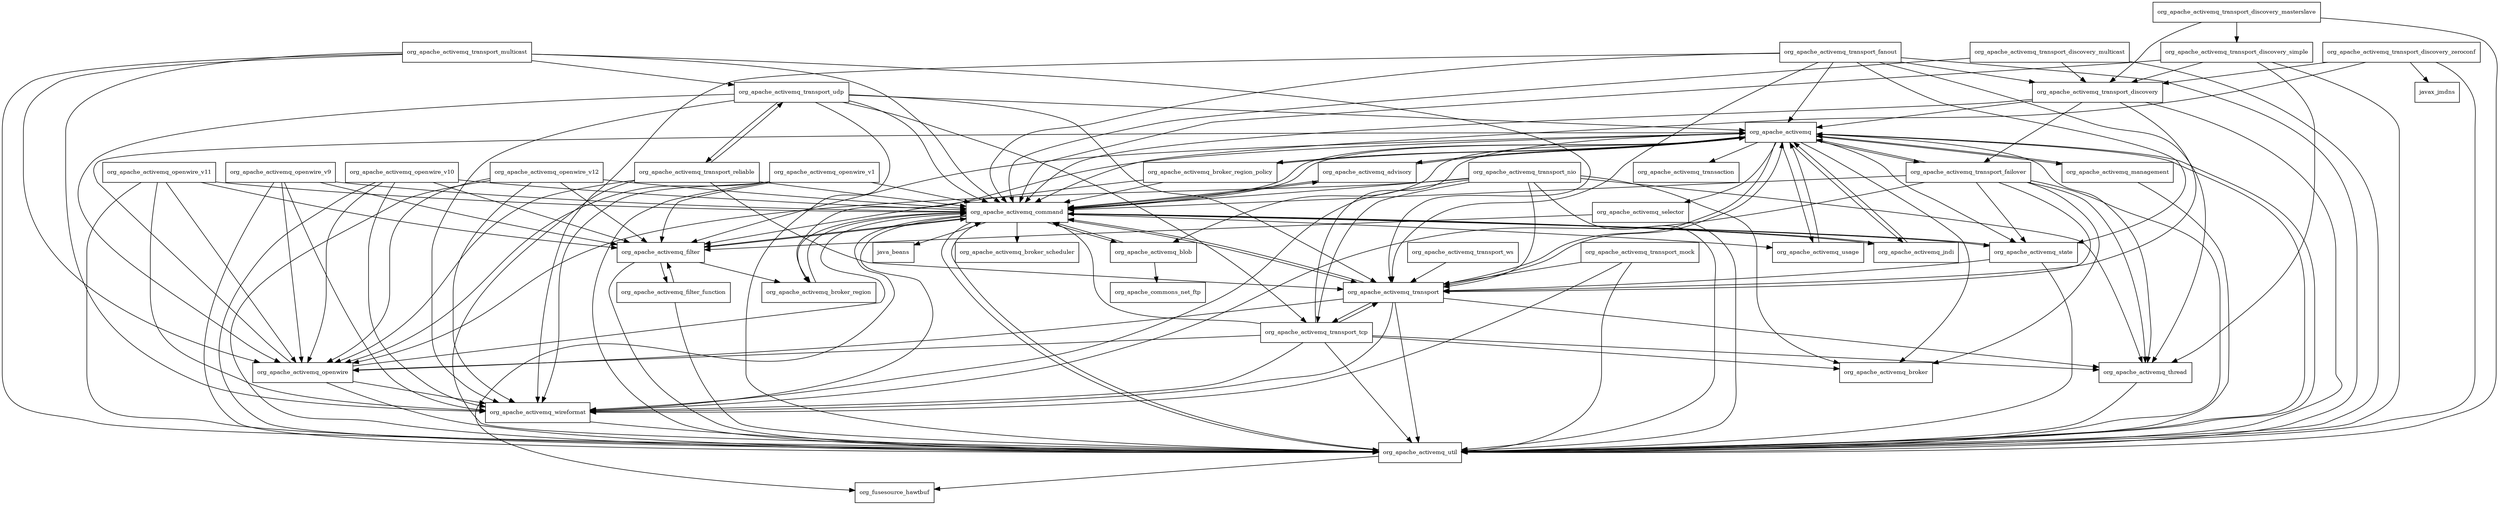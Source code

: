 digraph activemq_client_5_15_1_package_dependencies {
  node [shape = box, fontsize=10.0];
  org_apache_activemq -> org_apache_activemq_advisory;
  org_apache_activemq -> org_apache_activemq_blob;
  org_apache_activemq -> org_apache_activemq_broker;
  org_apache_activemq -> org_apache_activemq_broker_region;
  org_apache_activemq -> org_apache_activemq_broker_region_policy;
  org_apache_activemq -> org_apache_activemq_command;
  org_apache_activemq -> org_apache_activemq_filter;
  org_apache_activemq -> org_apache_activemq_jndi;
  org_apache_activemq -> org_apache_activemq_management;
  org_apache_activemq -> org_apache_activemq_selector;
  org_apache_activemq -> org_apache_activemq_state;
  org_apache_activemq -> org_apache_activemq_thread;
  org_apache_activemq -> org_apache_activemq_transaction;
  org_apache_activemq -> org_apache_activemq_transport;
  org_apache_activemq -> org_apache_activemq_transport_failover;
  org_apache_activemq -> org_apache_activemq_usage;
  org_apache_activemq -> org_apache_activemq_util;
  org_apache_activemq_advisory -> org_apache_activemq;
  org_apache_activemq_advisory -> org_apache_activemq_command;
  org_apache_activemq_blob -> org_apache_activemq_command;
  org_apache_activemq_blob -> org_apache_commons_net_ftp;
  org_apache_activemq_broker_region -> org_apache_activemq_command;
  org_apache_activemq_broker_region_policy -> org_apache_activemq;
  org_apache_activemq_broker_region_policy -> org_apache_activemq_command;
  org_apache_activemq_broker_region_policy -> org_apache_activemq_filter;
  org_apache_activemq_command -> java_beans;
  org_apache_activemq_command -> org_apache_activemq;
  org_apache_activemq_command -> org_apache_activemq_advisory;
  org_apache_activemq_command -> org_apache_activemq_blob;
  org_apache_activemq_command -> org_apache_activemq_broker_region;
  org_apache_activemq_command -> org_apache_activemq_broker_scheduler;
  org_apache_activemq_command -> org_apache_activemq_filter;
  org_apache_activemq_command -> org_apache_activemq_jndi;
  org_apache_activemq_command -> org_apache_activemq_state;
  org_apache_activemq_command -> org_apache_activemq_transport;
  org_apache_activemq_command -> org_apache_activemq_usage;
  org_apache_activemq_command -> org_apache_activemq_util;
  org_apache_activemq_command -> org_apache_activemq_wireformat;
  org_apache_activemq_command -> org_fusesource_hawtbuf;
  org_apache_activemq_filter -> org_apache_activemq_broker_region;
  org_apache_activemq_filter -> org_apache_activemq_command;
  org_apache_activemq_filter -> org_apache_activemq_filter_function;
  org_apache_activemq_filter -> org_apache_activemq_util;
  org_apache_activemq_filter_function -> org_apache_activemq_filter;
  org_apache_activemq_filter_function -> org_apache_activemq_util;
  org_apache_activemq_jndi -> org_apache_activemq;
  org_apache_activemq_jndi -> org_apache_activemq_command;
  org_apache_activemq_management -> org_apache_activemq;
  org_apache_activemq_management -> org_apache_activemq_util;
  org_apache_activemq_openwire -> org_apache_activemq;
  org_apache_activemq_openwire -> org_apache_activemq_command;
  org_apache_activemq_openwire -> org_apache_activemq_util;
  org_apache_activemq_openwire -> org_apache_activemq_wireformat;
  org_apache_activemq_openwire_v1 -> org_apache_activemq_command;
  org_apache_activemq_openwire_v1 -> org_apache_activemq_filter;
  org_apache_activemq_openwire_v1 -> org_apache_activemq_openwire;
  org_apache_activemq_openwire_v1 -> org_apache_activemq_util;
  org_apache_activemq_openwire_v1 -> org_apache_activemq_wireformat;
  org_apache_activemq_openwire_v10 -> org_apache_activemq_command;
  org_apache_activemq_openwire_v10 -> org_apache_activemq_filter;
  org_apache_activemq_openwire_v10 -> org_apache_activemq_openwire;
  org_apache_activemq_openwire_v10 -> org_apache_activemq_util;
  org_apache_activemq_openwire_v10 -> org_apache_activemq_wireformat;
  org_apache_activemq_openwire_v11 -> org_apache_activemq_command;
  org_apache_activemq_openwire_v11 -> org_apache_activemq_filter;
  org_apache_activemq_openwire_v11 -> org_apache_activemq_openwire;
  org_apache_activemq_openwire_v11 -> org_apache_activemq_util;
  org_apache_activemq_openwire_v11 -> org_apache_activemq_wireformat;
  org_apache_activemq_openwire_v12 -> org_apache_activemq_command;
  org_apache_activemq_openwire_v12 -> org_apache_activemq_filter;
  org_apache_activemq_openwire_v12 -> org_apache_activemq_openwire;
  org_apache_activemq_openwire_v12 -> org_apache_activemq_util;
  org_apache_activemq_openwire_v12 -> org_apache_activemq_wireformat;
  org_apache_activemq_openwire_v9 -> org_apache_activemq_command;
  org_apache_activemq_openwire_v9 -> org_apache_activemq_filter;
  org_apache_activemq_openwire_v9 -> org_apache_activemq_openwire;
  org_apache_activemq_openwire_v9 -> org_apache_activemq_util;
  org_apache_activemq_openwire_v9 -> org_apache_activemq_wireformat;
  org_apache_activemq_selector -> org_apache_activemq_filter;
  org_apache_activemq_selector -> org_apache_activemq_util;
  org_apache_activemq_state -> org_apache_activemq_command;
  org_apache_activemq_state -> org_apache_activemq_transport;
  org_apache_activemq_state -> org_apache_activemq_util;
  org_apache_activemq_thread -> org_apache_activemq_util;
  org_apache_activemq_transport -> org_apache_activemq;
  org_apache_activemq_transport -> org_apache_activemq_command;
  org_apache_activemq_transport -> org_apache_activemq_openwire;
  org_apache_activemq_transport -> org_apache_activemq_thread;
  org_apache_activemq_transport -> org_apache_activemq_transport_tcp;
  org_apache_activemq_transport -> org_apache_activemq_util;
  org_apache_activemq_transport -> org_apache_activemq_wireformat;
  org_apache_activemq_transport_discovery -> org_apache_activemq;
  org_apache_activemq_transport_discovery -> org_apache_activemq_command;
  org_apache_activemq_transport_discovery -> org_apache_activemq_transport;
  org_apache_activemq_transport_discovery -> org_apache_activemq_transport_failover;
  org_apache_activemq_transport_discovery -> org_apache_activemq_util;
  org_apache_activemq_transport_discovery_masterslave -> org_apache_activemq_transport_discovery;
  org_apache_activemq_transport_discovery_masterslave -> org_apache_activemq_transport_discovery_simple;
  org_apache_activemq_transport_discovery_masterslave -> org_apache_activemq_util;
  org_apache_activemq_transport_discovery_multicast -> org_apache_activemq_command;
  org_apache_activemq_transport_discovery_multicast -> org_apache_activemq_transport_discovery;
  org_apache_activemq_transport_discovery_multicast -> org_apache_activemq_util;
  org_apache_activemq_transport_discovery_simple -> org_apache_activemq_command;
  org_apache_activemq_transport_discovery_simple -> org_apache_activemq_thread;
  org_apache_activemq_transport_discovery_simple -> org_apache_activemq_transport_discovery;
  org_apache_activemq_transport_discovery_simple -> org_apache_activemq_util;
  org_apache_activemq_transport_discovery_zeroconf -> javax_jmdns;
  org_apache_activemq_transport_discovery_zeroconf -> org_apache_activemq_command;
  org_apache_activemq_transport_discovery_zeroconf -> org_apache_activemq_transport_discovery;
  org_apache_activemq_transport_discovery_zeroconf -> org_apache_activemq_util;
  org_apache_activemq_transport_failover -> org_apache_activemq;
  org_apache_activemq_transport_failover -> org_apache_activemq_broker;
  org_apache_activemq_transport_failover -> org_apache_activemq_command;
  org_apache_activemq_transport_failover -> org_apache_activemq_state;
  org_apache_activemq_transport_failover -> org_apache_activemq_thread;
  org_apache_activemq_transport_failover -> org_apache_activemq_transport;
  org_apache_activemq_transport_failover -> org_apache_activemq_util;
  org_apache_activemq_transport_failover -> org_apache_activemq_wireformat;
  org_apache_activemq_transport_fanout -> org_apache_activemq;
  org_apache_activemq_transport_fanout -> org_apache_activemq_command;
  org_apache_activemq_transport_fanout -> org_apache_activemq_state;
  org_apache_activemq_transport_fanout -> org_apache_activemq_thread;
  org_apache_activemq_transport_fanout -> org_apache_activemq_transport;
  org_apache_activemq_transport_fanout -> org_apache_activemq_transport_discovery;
  org_apache_activemq_transport_fanout -> org_apache_activemq_util;
  org_apache_activemq_transport_fanout -> org_apache_activemq_wireformat;
  org_apache_activemq_transport_mock -> org_apache_activemq_transport;
  org_apache_activemq_transport_mock -> org_apache_activemq_util;
  org_apache_activemq_transport_mock -> org_apache_activemq_wireformat;
  org_apache_activemq_transport_multicast -> org_apache_activemq_command;
  org_apache_activemq_transport_multicast -> org_apache_activemq_openwire;
  org_apache_activemq_transport_multicast -> org_apache_activemq_transport;
  org_apache_activemq_transport_multicast -> org_apache_activemq_transport_udp;
  org_apache_activemq_transport_multicast -> org_apache_activemq_util;
  org_apache_activemq_transport_multicast -> org_apache_activemq_wireformat;
  org_apache_activemq_transport_nio -> org_apache_activemq_broker;
  org_apache_activemq_transport_nio -> org_apache_activemq_command;
  org_apache_activemq_transport_nio -> org_apache_activemq_openwire;
  org_apache_activemq_transport_nio -> org_apache_activemq_thread;
  org_apache_activemq_transport_nio -> org_apache_activemq_transport;
  org_apache_activemq_transport_nio -> org_apache_activemq_transport_tcp;
  org_apache_activemq_transport_nio -> org_apache_activemq_util;
  org_apache_activemq_transport_nio -> org_apache_activemq_wireformat;
  org_apache_activemq_transport_reliable -> org_apache_activemq_command;
  org_apache_activemq_transport_reliable -> org_apache_activemq_openwire;
  org_apache_activemq_transport_reliable -> org_apache_activemq_transport;
  org_apache_activemq_transport_reliable -> org_apache_activemq_transport_udp;
  org_apache_activemq_transport_reliable -> org_apache_activemq_util;
  org_apache_activemq_transport_tcp -> org_apache_activemq;
  org_apache_activemq_transport_tcp -> org_apache_activemq_broker;
  org_apache_activemq_transport_tcp -> org_apache_activemq_command;
  org_apache_activemq_transport_tcp -> org_apache_activemq_openwire;
  org_apache_activemq_transport_tcp -> org_apache_activemq_thread;
  org_apache_activemq_transport_tcp -> org_apache_activemq_transport;
  org_apache_activemq_transport_tcp -> org_apache_activemq_util;
  org_apache_activemq_transport_tcp -> org_apache_activemq_wireformat;
  org_apache_activemq_transport_udp -> org_apache_activemq;
  org_apache_activemq_transport_udp -> org_apache_activemq_command;
  org_apache_activemq_transport_udp -> org_apache_activemq_openwire;
  org_apache_activemq_transport_udp -> org_apache_activemq_transport;
  org_apache_activemq_transport_udp -> org_apache_activemq_transport_reliable;
  org_apache_activemq_transport_udp -> org_apache_activemq_transport_tcp;
  org_apache_activemq_transport_udp -> org_apache_activemq_util;
  org_apache_activemq_transport_udp -> org_apache_activemq_wireformat;
  org_apache_activemq_transport_ws -> org_apache_activemq_transport;
  org_apache_activemq_usage -> org_apache_activemq;
  org_apache_activemq_util -> org_apache_activemq;
  org_apache_activemq_util -> org_apache_activemq_command;
  org_apache_activemq_util -> org_fusesource_hawtbuf;
  org_apache_activemq_wireformat -> org_apache_activemq_util;
}
